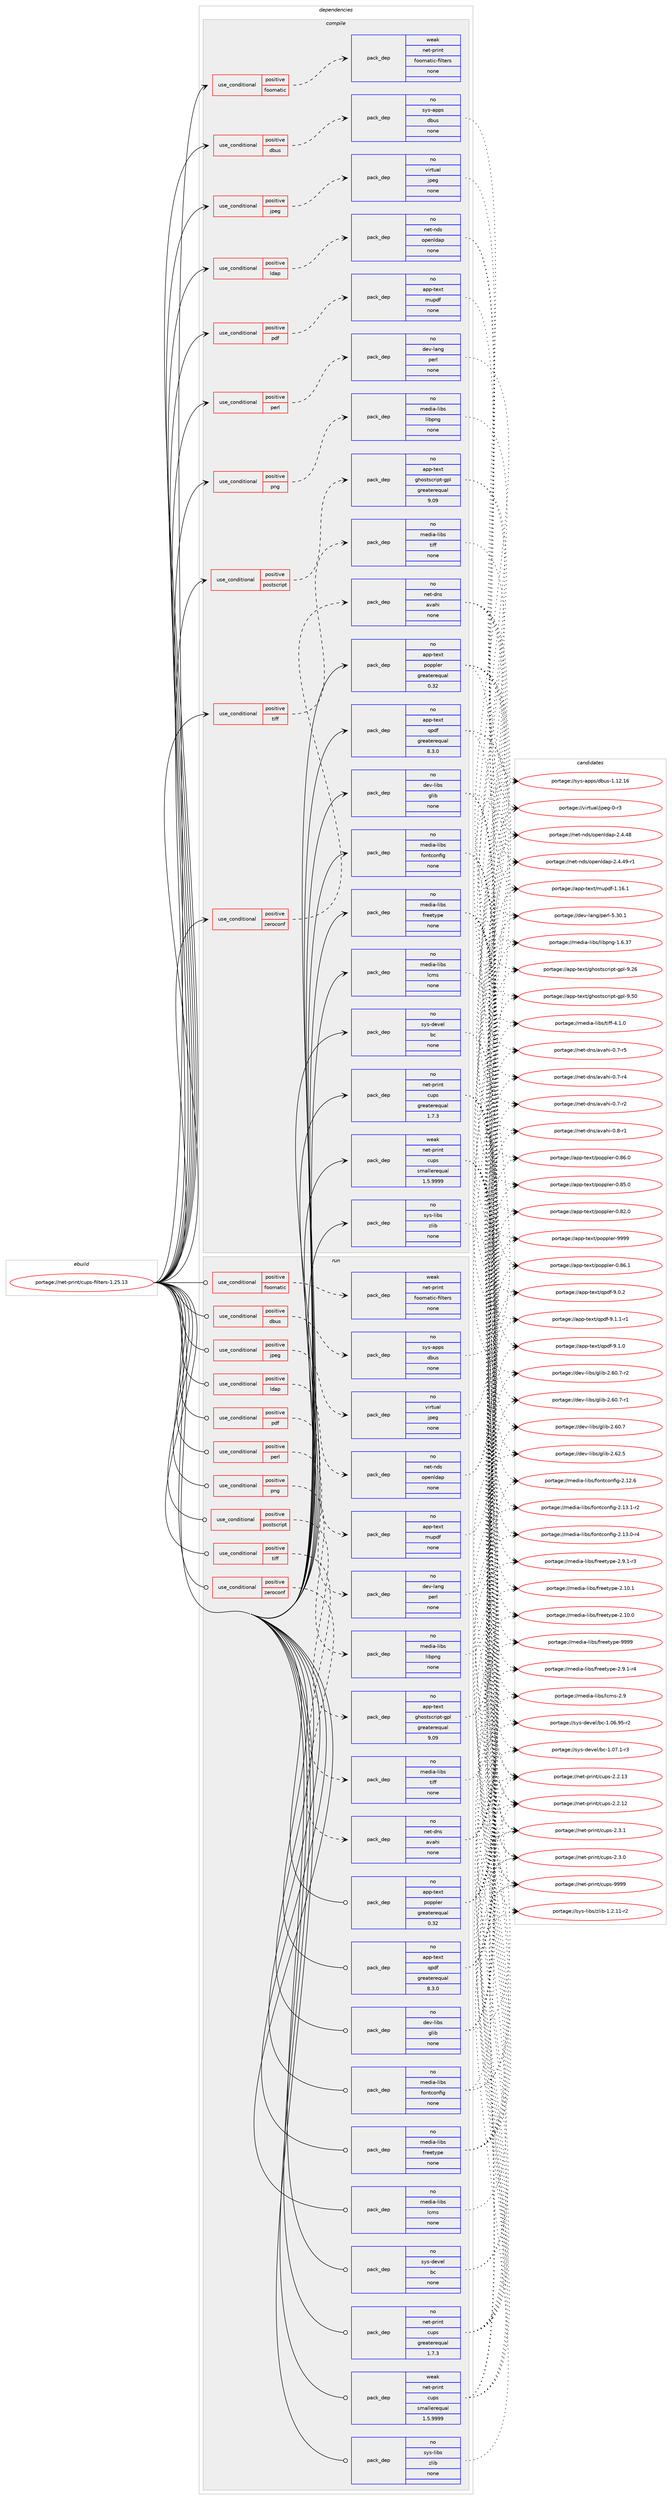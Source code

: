 digraph prolog {

# *************
# Graph options
# *************

newrank=true;
concentrate=true;
compound=true;
graph [rankdir=LR,fontname=Helvetica,fontsize=10,ranksep=1.5];#, ranksep=2.5, nodesep=0.2];
edge  [arrowhead=vee];
node  [fontname=Helvetica,fontsize=10];

# **********
# The ebuild
# **********

subgraph cluster_leftcol {
color=gray;
rank=same;
label=<<i>ebuild</i>>;
id [label="portage://net-print/cups-filters-1.25.13", color=red, width=4, href="../net-print/cups-filters-1.25.13.svg"];
}

# ****************
# The dependencies
# ****************

subgraph cluster_midcol {
color=gray;
label=<<i>dependencies</i>>;
subgraph cluster_compile {
fillcolor="#eeeeee";
style=filled;
label=<<i>compile</i>>;
subgraph cond8384 {
dependency46713 [label=<<TABLE BORDER="0" CELLBORDER="1" CELLSPACING="0" CELLPADDING="4"><TR><TD ROWSPAN="3" CELLPADDING="10">use_conditional</TD></TR><TR><TD>positive</TD></TR><TR><TD>dbus</TD></TR></TABLE>>, shape=none, color=red];
subgraph pack37332 {
dependency46714 [label=<<TABLE BORDER="0" CELLBORDER="1" CELLSPACING="0" CELLPADDING="4" WIDTH="220"><TR><TD ROWSPAN="6" CELLPADDING="30">pack_dep</TD></TR><TR><TD WIDTH="110">no</TD></TR><TR><TD>sys-apps</TD></TR><TR><TD>dbus</TD></TR><TR><TD>none</TD></TR><TR><TD></TD></TR></TABLE>>, shape=none, color=blue];
}
dependency46713:e -> dependency46714:w [weight=20,style="dashed",arrowhead="vee"];
}
id:e -> dependency46713:w [weight=20,style="solid",arrowhead="vee"];
subgraph cond8385 {
dependency46715 [label=<<TABLE BORDER="0" CELLBORDER="1" CELLSPACING="0" CELLPADDING="4"><TR><TD ROWSPAN="3" CELLPADDING="10">use_conditional</TD></TR><TR><TD>positive</TD></TR><TR><TD>foomatic</TD></TR></TABLE>>, shape=none, color=red];
subgraph pack37333 {
dependency46716 [label=<<TABLE BORDER="0" CELLBORDER="1" CELLSPACING="0" CELLPADDING="4" WIDTH="220"><TR><TD ROWSPAN="6" CELLPADDING="30">pack_dep</TD></TR><TR><TD WIDTH="110">weak</TD></TR><TR><TD>net-print</TD></TR><TR><TD>foomatic-filters</TD></TR><TR><TD>none</TD></TR><TR><TD></TD></TR></TABLE>>, shape=none, color=blue];
}
dependency46715:e -> dependency46716:w [weight=20,style="dashed",arrowhead="vee"];
}
id:e -> dependency46715:w [weight=20,style="solid",arrowhead="vee"];
subgraph cond8386 {
dependency46717 [label=<<TABLE BORDER="0" CELLBORDER="1" CELLSPACING="0" CELLPADDING="4"><TR><TD ROWSPAN="3" CELLPADDING="10">use_conditional</TD></TR><TR><TD>positive</TD></TR><TR><TD>jpeg</TD></TR></TABLE>>, shape=none, color=red];
subgraph pack37334 {
dependency46718 [label=<<TABLE BORDER="0" CELLBORDER="1" CELLSPACING="0" CELLPADDING="4" WIDTH="220"><TR><TD ROWSPAN="6" CELLPADDING="30">pack_dep</TD></TR><TR><TD WIDTH="110">no</TD></TR><TR><TD>virtual</TD></TR><TR><TD>jpeg</TD></TR><TR><TD>none</TD></TR><TR><TD></TD></TR></TABLE>>, shape=none, color=blue];
}
dependency46717:e -> dependency46718:w [weight=20,style="dashed",arrowhead="vee"];
}
id:e -> dependency46717:w [weight=20,style="solid",arrowhead="vee"];
subgraph cond8387 {
dependency46719 [label=<<TABLE BORDER="0" CELLBORDER="1" CELLSPACING="0" CELLPADDING="4"><TR><TD ROWSPAN="3" CELLPADDING="10">use_conditional</TD></TR><TR><TD>positive</TD></TR><TR><TD>ldap</TD></TR></TABLE>>, shape=none, color=red];
subgraph pack37335 {
dependency46720 [label=<<TABLE BORDER="0" CELLBORDER="1" CELLSPACING="0" CELLPADDING="4" WIDTH="220"><TR><TD ROWSPAN="6" CELLPADDING="30">pack_dep</TD></TR><TR><TD WIDTH="110">no</TD></TR><TR><TD>net-nds</TD></TR><TR><TD>openldap</TD></TR><TR><TD>none</TD></TR><TR><TD></TD></TR></TABLE>>, shape=none, color=blue];
}
dependency46719:e -> dependency46720:w [weight=20,style="dashed",arrowhead="vee"];
}
id:e -> dependency46719:w [weight=20,style="solid",arrowhead="vee"];
subgraph cond8388 {
dependency46721 [label=<<TABLE BORDER="0" CELLBORDER="1" CELLSPACING="0" CELLPADDING="4"><TR><TD ROWSPAN="3" CELLPADDING="10">use_conditional</TD></TR><TR><TD>positive</TD></TR><TR><TD>pdf</TD></TR></TABLE>>, shape=none, color=red];
subgraph pack37336 {
dependency46722 [label=<<TABLE BORDER="0" CELLBORDER="1" CELLSPACING="0" CELLPADDING="4" WIDTH="220"><TR><TD ROWSPAN="6" CELLPADDING="30">pack_dep</TD></TR><TR><TD WIDTH="110">no</TD></TR><TR><TD>app-text</TD></TR><TR><TD>mupdf</TD></TR><TR><TD>none</TD></TR><TR><TD></TD></TR></TABLE>>, shape=none, color=blue];
}
dependency46721:e -> dependency46722:w [weight=20,style="dashed",arrowhead="vee"];
}
id:e -> dependency46721:w [weight=20,style="solid",arrowhead="vee"];
subgraph cond8389 {
dependency46723 [label=<<TABLE BORDER="0" CELLBORDER="1" CELLSPACING="0" CELLPADDING="4"><TR><TD ROWSPAN="3" CELLPADDING="10">use_conditional</TD></TR><TR><TD>positive</TD></TR><TR><TD>perl</TD></TR></TABLE>>, shape=none, color=red];
subgraph pack37337 {
dependency46724 [label=<<TABLE BORDER="0" CELLBORDER="1" CELLSPACING="0" CELLPADDING="4" WIDTH="220"><TR><TD ROWSPAN="6" CELLPADDING="30">pack_dep</TD></TR><TR><TD WIDTH="110">no</TD></TR><TR><TD>dev-lang</TD></TR><TR><TD>perl</TD></TR><TR><TD>none</TD></TR><TR><TD></TD></TR></TABLE>>, shape=none, color=blue];
}
dependency46723:e -> dependency46724:w [weight=20,style="dashed",arrowhead="vee"];
}
id:e -> dependency46723:w [weight=20,style="solid",arrowhead="vee"];
subgraph cond8390 {
dependency46725 [label=<<TABLE BORDER="0" CELLBORDER="1" CELLSPACING="0" CELLPADDING="4"><TR><TD ROWSPAN="3" CELLPADDING="10">use_conditional</TD></TR><TR><TD>positive</TD></TR><TR><TD>png</TD></TR></TABLE>>, shape=none, color=red];
subgraph pack37338 {
dependency46726 [label=<<TABLE BORDER="0" CELLBORDER="1" CELLSPACING="0" CELLPADDING="4" WIDTH="220"><TR><TD ROWSPAN="6" CELLPADDING="30">pack_dep</TD></TR><TR><TD WIDTH="110">no</TD></TR><TR><TD>media-libs</TD></TR><TR><TD>libpng</TD></TR><TR><TD>none</TD></TR><TR><TD></TD></TR></TABLE>>, shape=none, color=blue];
}
dependency46725:e -> dependency46726:w [weight=20,style="dashed",arrowhead="vee"];
}
id:e -> dependency46725:w [weight=20,style="solid",arrowhead="vee"];
subgraph cond8391 {
dependency46727 [label=<<TABLE BORDER="0" CELLBORDER="1" CELLSPACING="0" CELLPADDING="4"><TR><TD ROWSPAN="3" CELLPADDING="10">use_conditional</TD></TR><TR><TD>positive</TD></TR><TR><TD>postscript</TD></TR></TABLE>>, shape=none, color=red];
subgraph pack37339 {
dependency46728 [label=<<TABLE BORDER="0" CELLBORDER="1" CELLSPACING="0" CELLPADDING="4" WIDTH="220"><TR><TD ROWSPAN="6" CELLPADDING="30">pack_dep</TD></TR><TR><TD WIDTH="110">no</TD></TR><TR><TD>app-text</TD></TR><TR><TD>ghostscript-gpl</TD></TR><TR><TD>greaterequal</TD></TR><TR><TD>9.09</TD></TR></TABLE>>, shape=none, color=blue];
}
dependency46727:e -> dependency46728:w [weight=20,style="dashed",arrowhead="vee"];
}
id:e -> dependency46727:w [weight=20,style="solid",arrowhead="vee"];
subgraph cond8392 {
dependency46729 [label=<<TABLE BORDER="0" CELLBORDER="1" CELLSPACING="0" CELLPADDING="4"><TR><TD ROWSPAN="3" CELLPADDING="10">use_conditional</TD></TR><TR><TD>positive</TD></TR><TR><TD>tiff</TD></TR></TABLE>>, shape=none, color=red];
subgraph pack37340 {
dependency46730 [label=<<TABLE BORDER="0" CELLBORDER="1" CELLSPACING="0" CELLPADDING="4" WIDTH="220"><TR><TD ROWSPAN="6" CELLPADDING="30">pack_dep</TD></TR><TR><TD WIDTH="110">no</TD></TR><TR><TD>media-libs</TD></TR><TR><TD>tiff</TD></TR><TR><TD>none</TD></TR><TR><TD></TD></TR></TABLE>>, shape=none, color=blue];
}
dependency46729:e -> dependency46730:w [weight=20,style="dashed",arrowhead="vee"];
}
id:e -> dependency46729:w [weight=20,style="solid",arrowhead="vee"];
subgraph cond8393 {
dependency46731 [label=<<TABLE BORDER="0" CELLBORDER="1" CELLSPACING="0" CELLPADDING="4"><TR><TD ROWSPAN="3" CELLPADDING="10">use_conditional</TD></TR><TR><TD>positive</TD></TR><TR><TD>zeroconf</TD></TR></TABLE>>, shape=none, color=red];
subgraph pack37341 {
dependency46732 [label=<<TABLE BORDER="0" CELLBORDER="1" CELLSPACING="0" CELLPADDING="4" WIDTH="220"><TR><TD ROWSPAN="6" CELLPADDING="30">pack_dep</TD></TR><TR><TD WIDTH="110">no</TD></TR><TR><TD>net-dns</TD></TR><TR><TD>avahi</TD></TR><TR><TD>none</TD></TR><TR><TD></TD></TR></TABLE>>, shape=none, color=blue];
}
dependency46731:e -> dependency46732:w [weight=20,style="dashed",arrowhead="vee"];
}
id:e -> dependency46731:w [weight=20,style="solid",arrowhead="vee"];
subgraph pack37342 {
dependency46733 [label=<<TABLE BORDER="0" CELLBORDER="1" CELLSPACING="0" CELLPADDING="4" WIDTH="220"><TR><TD ROWSPAN="6" CELLPADDING="30">pack_dep</TD></TR><TR><TD WIDTH="110">no</TD></TR><TR><TD>app-text</TD></TR><TR><TD>poppler</TD></TR><TR><TD>greaterequal</TD></TR><TR><TD>0.32</TD></TR></TABLE>>, shape=none, color=blue];
}
id:e -> dependency46733:w [weight=20,style="solid",arrowhead="vee"];
subgraph pack37343 {
dependency46734 [label=<<TABLE BORDER="0" CELLBORDER="1" CELLSPACING="0" CELLPADDING="4" WIDTH="220"><TR><TD ROWSPAN="6" CELLPADDING="30">pack_dep</TD></TR><TR><TD WIDTH="110">no</TD></TR><TR><TD>app-text</TD></TR><TR><TD>qpdf</TD></TR><TR><TD>greaterequal</TD></TR><TR><TD>8.3.0</TD></TR></TABLE>>, shape=none, color=blue];
}
id:e -> dependency46734:w [weight=20,style="solid",arrowhead="vee"];
subgraph pack37344 {
dependency46735 [label=<<TABLE BORDER="0" CELLBORDER="1" CELLSPACING="0" CELLPADDING="4" WIDTH="220"><TR><TD ROWSPAN="6" CELLPADDING="30">pack_dep</TD></TR><TR><TD WIDTH="110">no</TD></TR><TR><TD>dev-libs</TD></TR><TR><TD>glib</TD></TR><TR><TD>none</TD></TR><TR><TD></TD></TR></TABLE>>, shape=none, color=blue];
}
id:e -> dependency46735:w [weight=20,style="solid",arrowhead="vee"];
subgraph pack37345 {
dependency46736 [label=<<TABLE BORDER="0" CELLBORDER="1" CELLSPACING="0" CELLPADDING="4" WIDTH="220"><TR><TD ROWSPAN="6" CELLPADDING="30">pack_dep</TD></TR><TR><TD WIDTH="110">no</TD></TR><TR><TD>media-libs</TD></TR><TR><TD>fontconfig</TD></TR><TR><TD>none</TD></TR><TR><TD></TD></TR></TABLE>>, shape=none, color=blue];
}
id:e -> dependency46736:w [weight=20,style="solid",arrowhead="vee"];
subgraph pack37346 {
dependency46737 [label=<<TABLE BORDER="0" CELLBORDER="1" CELLSPACING="0" CELLPADDING="4" WIDTH="220"><TR><TD ROWSPAN="6" CELLPADDING="30">pack_dep</TD></TR><TR><TD WIDTH="110">no</TD></TR><TR><TD>media-libs</TD></TR><TR><TD>freetype</TD></TR><TR><TD>none</TD></TR><TR><TD></TD></TR></TABLE>>, shape=none, color=blue];
}
id:e -> dependency46737:w [weight=20,style="solid",arrowhead="vee"];
subgraph pack37347 {
dependency46738 [label=<<TABLE BORDER="0" CELLBORDER="1" CELLSPACING="0" CELLPADDING="4" WIDTH="220"><TR><TD ROWSPAN="6" CELLPADDING="30">pack_dep</TD></TR><TR><TD WIDTH="110">no</TD></TR><TR><TD>media-libs</TD></TR><TR><TD>lcms</TD></TR><TR><TD>none</TD></TR><TR><TD></TD></TR></TABLE>>, shape=none, color=blue];
}
id:e -> dependency46738:w [weight=20,style="solid",arrowhead="vee"];
subgraph pack37348 {
dependency46739 [label=<<TABLE BORDER="0" CELLBORDER="1" CELLSPACING="0" CELLPADDING="4" WIDTH="220"><TR><TD ROWSPAN="6" CELLPADDING="30">pack_dep</TD></TR><TR><TD WIDTH="110">no</TD></TR><TR><TD>net-print</TD></TR><TR><TD>cups</TD></TR><TR><TD>greaterequal</TD></TR><TR><TD>1.7.3</TD></TR></TABLE>>, shape=none, color=blue];
}
id:e -> dependency46739:w [weight=20,style="solid",arrowhead="vee"];
subgraph pack37349 {
dependency46740 [label=<<TABLE BORDER="0" CELLBORDER="1" CELLSPACING="0" CELLPADDING="4" WIDTH="220"><TR><TD ROWSPAN="6" CELLPADDING="30">pack_dep</TD></TR><TR><TD WIDTH="110">no</TD></TR><TR><TD>sys-devel</TD></TR><TR><TD>bc</TD></TR><TR><TD>none</TD></TR><TR><TD></TD></TR></TABLE>>, shape=none, color=blue];
}
id:e -> dependency46740:w [weight=20,style="solid",arrowhead="vee"];
subgraph pack37350 {
dependency46741 [label=<<TABLE BORDER="0" CELLBORDER="1" CELLSPACING="0" CELLPADDING="4" WIDTH="220"><TR><TD ROWSPAN="6" CELLPADDING="30">pack_dep</TD></TR><TR><TD WIDTH="110">no</TD></TR><TR><TD>sys-libs</TD></TR><TR><TD>zlib</TD></TR><TR><TD>none</TD></TR><TR><TD></TD></TR></TABLE>>, shape=none, color=blue];
}
id:e -> dependency46741:w [weight=20,style="solid",arrowhead="vee"];
subgraph pack37351 {
dependency46742 [label=<<TABLE BORDER="0" CELLBORDER="1" CELLSPACING="0" CELLPADDING="4" WIDTH="220"><TR><TD ROWSPAN="6" CELLPADDING="30">pack_dep</TD></TR><TR><TD WIDTH="110">weak</TD></TR><TR><TD>net-print</TD></TR><TR><TD>cups</TD></TR><TR><TD>smallerequal</TD></TR><TR><TD>1.5.9999</TD></TR></TABLE>>, shape=none, color=blue];
}
id:e -> dependency46742:w [weight=20,style="solid",arrowhead="vee"];
}
subgraph cluster_compileandrun {
fillcolor="#eeeeee";
style=filled;
label=<<i>compile and run</i>>;
}
subgraph cluster_run {
fillcolor="#eeeeee";
style=filled;
label=<<i>run</i>>;
subgraph cond8394 {
dependency46743 [label=<<TABLE BORDER="0" CELLBORDER="1" CELLSPACING="0" CELLPADDING="4"><TR><TD ROWSPAN="3" CELLPADDING="10">use_conditional</TD></TR><TR><TD>positive</TD></TR><TR><TD>dbus</TD></TR></TABLE>>, shape=none, color=red];
subgraph pack37352 {
dependency46744 [label=<<TABLE BORDER="0" CELLBORDER="1" CELLSPACING="0" CELLPADDING="4" WIDTH="220"><TR><TD ROWSPAN="6" CELLPADDING="30">pack_dep</TD></TR><TR><TD WIDTH="110">no</TD></TR><TR><TD>sys-apps</TD></TR><TR><TD>dbus</TD></TR><TR><TD>none</TD></TR><TR><TD></TD></TR></TABLE>>, shape=none, color=blue];
}
dependency46743:e -> dependency46744:w [weight=20,style="dashed",arrowhead="vee"];
}
id:e -> dependency46743:w [weight=20,style="solid",arrowhead="odot"];
subgraph cond8395 {
dependency46745 [label=<<TABLE BORDER="0" CELLBORDER="1" CELLSPACING="0" CELLPADDING="4"><TR><TD ROWSPAN="3" CELLPADDING="10">use_conditional</TD></TR><TR><TD>positive</TD></TR><TR><TD>foomatic</TD></TR></TABLE>>, shape=none, color=red];
subgraph pack37353 {
dependency46746 [label=<<TABLE BORDER="0" CELLBORDER="1" CELLSPACING="0" CELLPADDING="4" WIDTH="220"><TR><TD ROWSPAN="6" CELLPADDING="30">pack_dep</TD></TR><TR><TD WIDTH="110">weak</TD></TR><TR><TD>net-print</TD></TR><TR><TD>foomatic-filters</TD></TR><TR><TD>none</TD></TR><TR><TD></TD></TR></TABLE>>, shape=none, color=blue];
}
dependency46745:e -> dependency46746:w [weight=20,style="dashed",arrowhead="vee"];
}
id:e -> dependency46745:w [weight=20,style="solid",arrowhead="odot"];
subgraph cond8396 {
dependency46747 [label=<<TABLE BORDER="0" CELLBORDER="1" CELLSPACING="0" CELLPADDING="4"><TR><TD ROWSPAN="3" CELLPADDING="10">use_conditional</TD></TR><TR><TD>positive</TD></TR><TR><TD>jpeg</TD></TR></TABLE>>, shape=none, color=red];
subgraph pack37354 {
dependency46748 [label=<<TABLE BORDER="0" CELLBORDER="1" CELLSPACING="0" CELLPADDING="4" WIDTH="220"><TR><TD ROWSPAN="6" CELLPADDING="30">pack_dep</TD></TR><TR><TD WIDTH="110">no</TD></TR><TR><TD>virtual</TD></TR><TR><TD>jpeg</TD></TR><TR><TD>none</TD></TR><TR><TD></TD></TR></TABLE>>, shape=none, color=blue];
}
dependency46747:e -> dependency46748:w [weight=20,style="dashed",arrowhead="vee"];
}
id:e -> dependency46747:w [weight=20,style="solid",arrowhead="odot"];
subgraph cond8397 {
dependency46749 [label=<<TABLE BORDER="0" CELLBORDER="1" CELLSPACING="0" CELLPADDING="4"><TR><TD ROWSPAN="3" CELLPADDING="10">use_conditional</TD></TR><TR><TD>positive</TD></TR><TR><TD>ldap</TD></TR></TABLE>>, shape=none, color=red];
subgraph pack37355 {
dependency46750 [label=<<TABLE BORDER="0" CELLBORDER="1" CELLSPACING="0" CELLPADDING="4" WIDTH="220"><TR><TD ROWSPAN="6" CELLPADDING="30">pack_dep</TD></TR><TR><TD WIDTH="110">no</TD></TR><TR><TD>net-nds</TD></TR><TR><TD>openldap</TD></TR><TR><TD>none</TD></TR><TR><TD></TD></TR></TABLE>>, shape=none, color=blue];
}
dependency46749:e -> dependency46750:w [weight=20,style="dashed",arrowhead="vee"];
}
id:e -> dependency46749:w [weight=20,style="solid",arrowhead="odot"];
subgraph cond8398 {
dependency46751 [label=<<TABLE BORDER="0" CELLBORDER="1" CELLSPACING="0" CELLPADDING="4"><TR><TD ROWSPAN="3" CELLPADDING="10">use_conditional</TD></TR><TR><TD>positive</TD></TR><TR><TD>pdf</TD></TR></TABLE>>, shape=none, color=red];
subgraph pack37356 {
dependency46752 [label=<<TABLE BORDER="0" CELLBORDER="1" CELLSPACING="0" CELLPADDING="4" WIDTH="220"><TR><TD ROWSPAN="6" CELLPADDING="30">pack_dep</TD></TR><TR><TD WIDTH="110">no</TD></TR><TR><TD>app-text</TD></TR><TR><TD>mupdf</TD></TR><TR><TD>none</TD></TR><TR><TD></TD></TR></TABLE>>, shape=none, color=blue];
}
dependency46751:e -> dependency46752:w [weight=20,style="dashed",arrowhead="vee"];
}
id:e -> dependency46751:w [weight=20,style="solid",arrowhead="odot"];
subgraph cond8399 {
dependency46753 [label=<<TABLE BORDER="0" CELLBORDER="1" CELLSPACING="0" CELLPADDING="4"><TR><TD ROWSPAN="3" CELLPADDING="10">use_conditional</TD></TR><TR><TD>positive</TD></TR><TR><TD>perl</TD></TR></TABLE>>, shape=none, color=red];
subgraph pack37357 {
dependency46754 [label=<<TABLE BORDER="0" CELLBORDER="1" CELLSPACING="0" CELLPADDING="4" WIDTH="220"><TR><TD ROWSPAN="6" CELLPADDING="30">pack_dep</TD></TR><TR><TD WIDTH="110">no</TD></TR><TR><TD>dev-lang</TD></TR><TR><TD>perl</TD></TR><TR><TD>none</TD></TR><TR><TD></TD></TR></TABLE>>, shape=none, color=blue];
}
dependency46753:e -> dependency46754:w [weight=20,style="dashed",arrowhead="vee"];
}
id:e -> dependency46753:w [weight=20,style="solid",arrowhead="odot"];
subgraph cond8400 {
dependency46755 [label=<<TABLE BORDER="0" CELLBORDER="1" CELLSPACING="0" CELLPADDING="4"><TR><TD ROWSPAN="3" CELLPADDING="10">use_conditional</TD></TR><TR><TD>positive</TD></TR><TR><TD>png</TD></TR></TABLE>>, shape=none, color=red];
subgraph pack37358 {
dependency46756 [label=<<TABLE BORDER="0" CELLBORDER="1" CELLSPACING="0" CELLPADDING="4" WIDTH="220"><TR><TD ROWSPAN="6" CELLPADDING="30">pack_dep</TD></TR><TR><TD WIDTH="110">no</TD></TR><TR><TD>media-libs</TD></TR><TR><TD>libpng</TD></TR><TR><TD>none</TD></TR><TR><TD></TD></TR></TABLE>>, shape=none, color=blue];
}
dependency46755:e -> dependency46756:w [weight=20,style="dashed",arrowhead="vee"];
}
id:e -> dependency46755:w [weight=20,style="solid",arrowhead="odot"];
subgraph cond8401 {
dependency46757 [label=<<TABLE BORDER="0" CELLBORDER="1" CELLSPACING="0" CELLPADDING="4"><TR><TD ROWSPAN="3" CELLPADDING="10">use_conditional</TD></TR><TR><TD>positive</TD></TR><TR><TD>postscript</TD></TR></TABLE>>, shape=none, color=red];
subgraph pack37359 {
dependency46758 [label=<<TABLE BORDER="0" CELLBORDER="1" CELLSPACING="0" CELLPADDING="4" WIDTH="220"><TR><TD ROWSPAN="6" CELLPADDING="30">pack_dep</TD></TR><TR><TD WIDTH="110">no</TD></TR><TR><TD>app-text</TD></TR><TR><TD>ghostscript-gpl</TD></TR><TR><TD>greaterequal</TD></TR><TR><TD>9.09</TD></TR></TABLE>>, shape=none, color=blue];
}
dependency46757:e -> dependency46758:w [weight=20,style="dashed",arrowhead="vee"];
}
id:e -> dependency46757:w [weight=20,style="solid",arrowhead="odot"];
subgraph cond8402 {
dependency46759 [label=<<TABLE BORDER="0" CELLBORDER="1" CELLSPACING="0" CELLPADDING="4"><TR><TD ROWSPAN="3" CELLPADDING="10">use_conditional</TD></TR><TR><TD>positive</TD></TR><TR><TD>tiff</TD></TR></TABLE>>, shape=none, color=red];
subgraph pack37360 {
dependency46760 [label=<<TABLE BORDER="0" CELLBORDER="1" CELLSPACING="0" CELLPADDING="4" WIDTH="220"><TR><TD ROWSPAN="6" CELLPADDING="30">pack_dep</TD></TR><TR><TD WIDTH="110">no</TD></TR><TR><TD>media-libs</TD></TR><TR><TD>tiff</TD></TR><TR><TD>none</TD></TR><TR><TD></TD></TR></TABLE>>, shape=none, color=blue];
}
dependency46759:e -> dependency46760:w [weight=20,style="dashed",arrowhead="vee"];
}
id:e -> dependency46759:w [weight=20,style="solid",arrowhead="odot"];
subgraph cond8403 {
dependency46761 [label=<<TABLE BORDER="0" CELLBORDER="1" CELLSPACING="0" CELLPADDING="4"><TR><TD ROWSPAN="3" CELLPADDING="10">use_conditional</TD></TR><TR><TD>positive</TD></TR><TR><TD>zeroconf</TD></TR></TABLE>>, shape=none, color=red];
subgraph pack37361 {
dependency46762 [label=<<TABLE BORDER="0" CELLBORDER="1" CELLSPACING="0" CELLPADDING="4" WIDTH="220"><TR><TD ROWSPAN="6" CELLPADDING="30">pack_dep</TD></TR><TR><TD WIDTH="110">no</TD></TR><TR><TD>net-dns</TD></TR><TR><TD>avahi</TD></TR><TR><TD>none</TD></TR><TR><TD></TD></TR></TABLE>>, shape=none, color=blue];
}
dependency46761:e -> dependency46762:w [weight=20,style="dashed",arrowhead="vee"];
}
id:e -> dependency46761:w [weight=20,style="solid",arrowhead="odot"];
subgraph pack37362 {
dependency46763 [label=<<TABLE BORDER="0" CELLBORDER="1" CELLSPACING="0" CELLPADDING="4" WIDTH="220"><TR><TD ROWSPAN="6" CELLPADDING="30">pack_dep</TD></TR><TR><TD WIDTH="110">no</TD></TR><TR><TD>app-text</TD></TR><TR><TD>poppler</TD></TR><TR><TD>greaterequal</TD></TR><TR><TD>0.32</TD></TR></TABLE>>, shape=none, color=blue];
}
id:e -> dependency46763:w [weight=20,style="solid",arrowhead="odot"];
subgraph pack37363 {
dependency46764 [label=<<TABLE BORDER="0" CELLBORDER="1" CELLSPACING="0" CELLPADDING="4" WIDTH="220"><TR><TD ROWSPAN="6" CELLPADDING="30">pack_dep</TD></TR><TR><TD WIDTH="110">no</TD></TR><TR><TD>app-text</TD></TR><TR><TD>qpdf</TD></TR><TR><TD>greaterequal</TD></TR><TR><TD>8.3.0</TD></TR></TABLE>>, shape=none, color=blue];
}
id:e -> dependency46764:w [weight=20,style="solid",arrowhead="odot"];
subgraph pack37364 {
dependency46765 [label=<<TABLE BORDER="0" CELLBORDER="1" CELLSPACING="0" CELLPADDING="4" WIDTH="220"><TR><TD ROWSPAN="6" CELLPADDING="30">pack_dep</TD></TR><TR><TD WIDTH="110">no</TD></TR><TR><TD>dev-libs</TD></TR><TR><TD>glib</TD></TR><TR><TD>none</TD></TR><TR><TD></TD></TR></TABLE>>, shape=none, color=blue];
}
id:e -> dependency46765:w [weight=20,style="solid",arrowhead="odot"];
subgraph pack37365 {
dependency46766 [label=<<TABLE BORDER="0" CELLBORDER="1" CELLSPACING="0" CELLPADDING="4" WIDTH="220"><TR><TD ROWSPAN="6" CELLPADDING="30">pack_dep</TD></TR><TR><TD WIDTH="110">no</TD></TR><TR><TD>media-libs</TD></TR><TR><TD>fontconfig</TD></TR><TR><TD>none</TD></TR><TR><TD></TD></TR></TABLE>>, shape=none, color=blue];
}
id:e -> dependency46766:w [weight=20,style="solid",arrowhead="odot"];
subgraph pack37366 {
dependency46767 [label=<<TABLE BORDER="0" CELLBORDER="1" CELLSPACING="0" CELLPADDING="4" WIDTH="220"><TR><TD ROWSPAN="6" CELLPADDING="30">pack_dep</TD></TR><TR><TD WIDTH="110">no</TD></TR><TR><TD>media-libs</TD></TR><TR><TD>freetype</TD></TR><TR><TD>none</TD></TR><TR><TD></TD></TR></TABLE>>, shape=none, color=blue];
}
id:e -> dependency46767:w [weight=20,style="solid",arrowhead="odot"];
subgraph pack37367 {
dependency46768 [label=<<TABLE BORDER="0" CELLBORDER="1" CELLSPACING="0" CELLPADDING="4" WIDTH="220"><TR><TD ROWSPAN="6" CELLPADDING="30">pack_dep</TD></TR><TR><TD WIDTH="110">no</TD></TR><TR><TD>media-libs</TD></TR><TR><TD>lcms</TD></TR><TR><TD>none</TD></TR><TR><TD></TD></TR></TABLE>>, shape=none, color=blue];
}
id:e -> dependency46768:w [weight=20,style="solid",arrowhead="odot"];
subgraph pack37368 {
dependency46769 [label=<<TABLE BORDER="0" CELLBORDER="1" CELLSPACING="0" CELLPADDING="4" WIDTH="220"><TR><TD ROWSPAN="6" CELLPADDING="30">pack_dep</TD></TR><TR><TD WIDTH="110">no</TD></TR><TR><TD>net-print</TD></TR><TR><TD>cups</TD></TR><TR><TD>greaterequal</TD></TR><TR><TD>1.7.3</TD></TR></TABLE>>, shape=none, color=blue];
}
id:e -> dependency46769:w [weight=20,style="solid",arrowhead="odot"];
subgraph pack37369 {
dependency46770 [label=<<TABLE BORDER="0" CELLBORDER="1" CELLSPACING="0" CELLPADDING="4" WIDTH="220"><TR><TD ROWSPAN="6" CELLPADDING="30">pack_dep</TD></TR><TR><TD WIDTH="110">no</TD></TR><TR><TD>sys-devel</TD></TR><TR><TD>bc</TD></TR><TR><TD>none</TD></TR><TR><TD></TD></TR></TABLE>>, shape=none, color=blue];
}
id:e -> dependency46770:w [weight=20,style="solid",arrowhead="odot"];
subgraph pack37370 {
dependency46771 [label=<<TABLE BORDER="0" CELLBORDER="1" CELLSPACING="0" CELLPADDING="4" WIDTH="220"><TR><TD ROWSPAN="6" CELLPADDING="30">pack_dep</TD></TR><TR><TD WIDTH="110">no</TD></TR><TR><TD>sys-libs</TD></TR><TR><TD>zlib</TD></TR><TR><TD>none</TD></TR><TR><TD></TD></TR></TABLE>>, shape=none, color=blue];
}
id:e -> dependency46771:w [weight=20,style="solid",arrowhead="odot"];
subgraph pack37371 {
dependency46772 [label=<<TABLE BORDER="0" CELLBORDER="1" CELLSPACING="0" CELLPADDING="4" WIDTH="220"><TR><TD ROWSPAN="6" CELLPADDING="30">pack_dep</TD></TR><TR><TD WIDTH="110">weak</TD></TR><TR><TD>net-print</TD></TR><TR><TD>cups</TD></TR><TR><TD>smallerequal</TD></TR><TR><TD>1.5.9999</TD></TR></TABLE>>, shape=none, color=blue];
}
id:e -> dependency46772:w [weight=20,style="solid",arrowhead="odot"];
}
}

# **************
# The candidates
# **************

subgraph cluster_choices {
rank=same;
color=gray;
label=<<i>candidates</i>>;

subgraph choice37332 {
color=black;
nodesep=1;
choice115121115459711211211547100981171154549464950464954 [label="portage://sys-apps/dbus-1.12.16", color=red, width=4,href="../sys-apps/dbus-1.12.16.svg"];
dependency46714:e -> choice115121115459711211211547100981171154549464950464954:w [style=dotted,weight="100"];
}
subgraph choice37333 {
color=black;
nodesep=1;
}
subgraph choice37334 {
color=black;
nodesep=1;
choice118105114116117971084710611210110345484511451 [label="portage://virtual/jpeg-0-r3", color=red, width=4,href="../virtual/jpeg-0-r3.svg"];
dependency46718:e -> choice118105114116117971084710611210110345484511451:w [style=dotted,weight="100"];
}
subgraph choice37335 {
color=black;
nodesep=1;
choice110101116451101001154711111210111010810097112455046524652574511449 [label="portage://net-nds/openldap-2.4.49-r1", color=red, width=4,href="../net-nds/openldap-2.4.49-r1.svg"];
choice11010111645110100115471111121011101081009711245504652465256 [label="portage://net-nds/openldap-2.4.48", color=red, width=4,href="../net-nds/openldap-2.4.48.svg"];
dependency46720:e -> choice110101116451101001154711111210111010810097112455046524652574511449:w [style=dotted,weight="100"];
dependency46720:e -> choice11010111645110100115471111121011101081009711245504652465256:w [style=dotted,weight="100"];
}
subgraph choice37336 {
color=black;
nodesep=1;
choice97112112451161011201164710911711210010245494649544649 [label="portage://app-text/mupdf-1.16.1", color=red, width=4,href="../app-text/mupdf-1.16.1.svg"];
dependency46722:e -> choice97112112451161011201164710911711210010245494649544649:w [style=dotted,weight="100"];
}
subgraph choice37337 {
color=black;
nodesep=1;
choice10010111845108971101034711210111410845534651484649 [label="portage://dev-lang/perl-5.30.1", color=red, width=4,href="../dev-lang/perl-5.30.1.svg"];
dependency46724:e -> choice10010111845108971101034711210111410845534651484649:w [style=dotted,weight="100"];
}
subgraph choice37338 {
color=black;
nodesep=1;
choice109101100105974510810598115471081059811211010345494654465155 [label="portage://media-libs/libpng-1.6.37", color=red, width=4,href="../media-libs/libpng-1.6.37.svg"];
dependency46726:e -> choice109101100105974510810598115471081059811211010345494654465155:w [style=dotted,weight="100"];
}
subgraph choice37339 {
color=black;
nodesep=1;
choice97112112451161011201164710310411111511611599114105112116451031121084557465348 [label="portage://app-text/ghostscript-gpl-9.50", color=red, width=4,href="../app-text/ghostscript-gpl-9.50.svg"];
choice97112112451161011201164710310411111511611599114105112116451031121084557465054 [label="portage://app-text/ghostscript-gpl-9.26", color=red, width=4,href="../app-text/ghostscript-gpl-9.26.svg"];
dependency46728:e -> choice97112112451161011201164710310411111511611599114105112116451031121084557465348:w [style=dotted,weight="100"];
dependency46728:e -> choice97112112451161011201164710310411111511611599114105112116451031121084557465054:w [style=dotted,weight="100"];
}
subgraph choice37340 {
color=black;
nodesep=1;
choice10910110010597451081059811547116105102102455246494648 [label="portage://media-libs/tiff-4.1.0", color=red, width=4,href="../media-libs/tiff-4.1.0.svg"];
dependency46730:e -> choice10910110010597451081059811547116105102102455246494648:w [style=dotted,weight="100"];
}
subgraph choice37341 {
color=black;
nodesep=1;
choice11010111645100110115479711897104105454846564511449 [label="portage://net-dns/avahi-0.8-r1", color=red, width=4,href="../net-dns/avahi-0.8-r1.svg"];
choice11010111645100110115479711897104105454846554511453 [label="portage://net-dns/avahi-0.7-r5", color=red, width=4,href="../net-dns/avahi-0.7-r5.svg"];
choice11010111645100110115479711897104105454846554511452 [label="portage://net-dns/avahi-0.7-r4", color=red, width=4,href="../net-dns/avahi-0.7-r4.svg"];
choice11010111645100110115479711897104105454846554511450 [label="portage://net-dns/avahi-0.7-r2", color=red, width=4,href="../net-dns/avahi-0.7-r2.svg"];
dependency46732:e -> choice11010111645100110115479711897104105454846564511449:w [style=dotted,weight="100"];
dependency46732:e -> choice11010111645100110115479711897104105454846554511453:w [style=dotted,weight="100"];
dependency46732:e -> choice11010111645100110115479711897104105454846554511452:w [style=dotted,weight="100"];
dependency46732:e -> choice11010111645100110115479711897104105454846554511450:w [style=dotted,weight="100"];
}
subgraph choice37342 {
color=black;
nodesep=1;
choice9711211245116101120116471121111121121081011144557575757 [label="portage://app-text/poppler-9999", color=red, width=4,href="../app-text/poppler-9999.svg"];
choice97112112451161011201164711211111211210810111445484656544649 [label="portage://app-text/poppler-0.86.1", color=red, width=4,href="../app-text/poppler-0.86.1.svg"];
choice97112112451161011201164711211111211210810111445484656544648 [label="portage://app-text/poppler-0.86.0", color=red, width=4,href="../app-text/poppler-0.86.0.svg"];
choice97112112451161011201164711211111211210810111445484656534648 [label="portage://app-text/poppler-0.85.0", color=red, width=4,href="../app-text/poppler-0.85.0.svg"];
choice97112112451161011201164711211111211210810111445484656504648 [label="portage://app-text/poppler-0.82.0", color=red, width=4,href="../app-text/poppler-0.82.0.svg"];
dependency46733:e -> choice9711211245116101120116471121111121121081011144557575757:w [style=dotted,weight="100"];
dependency46733:e -> choice97112112451161011201164711211111211210810111445484656544649:w [style=dotted,weight="100"];
dependency46733:e -> choice97112112451161011201164711211111211210810111445484656544648:w [style=dotted,weight="100"];
dependency46733:e -> choice97112112451161011201164711211111211210810111445484656534648:w [style=dotted,weight="100"];
dependency46733:e -> choice97112112451161011201164711211111211210810111445484656504648:w [style=dotted,weight="100"];
}
subgraph choice37343 {
color=black;
nodesep=1;
choice9711211245116101120116471131121001024557464946494511449 [label="portage://app-text/qpdf-9.1.1-r1", color=red, width=4,href="../app-text/qpdf-9.1.1-r1.svg"];
choice971121124511610112011647113112100102455746494648 [label="portage://app-text/qpdf-9.1.0", color=red, width=4,href="../app-text/qpdf-9.1.0.svg"];
choice971121124511610112011647113112100102455746484650 [label="portage://app-text/qpdf-9.0.2", color=red, width=4,href="../app-text/qpdf-9.0.2.svg"];
dependency46734:e -> choice9711211245116101120116471131121001024557464946494511449:w [style=dotted,weight="100"];
dependency46734:e -> choice971121124511610112011647113112100102455746494648:w [style=dotted,weight="100"];
dependency46734:e -> choice971121124511610112011647113112100102455746484650:w [style=dotted,weight="100"];
}
subgraph choice37344 {
color=black;
nodesep=1;
choice1001011184510810598115471031081059845504654504653 [label="portage://dev-libs/glib-2.62.5", color=red, width=4,href="../dev-libs/glib-2.62.5.svg"];
choice10010111845108105981154710310810598455046544846554511450 [label="portage://dev-libs/glib-2.60.7-r2", color=red, width=4,href="../dev-libs/glib-2.60.7-r2.svg"];
choice10010111845108105981154710310810598455046544846554511449 [label="portage://dev-libs/glib-2.60.7-r1", color=red, width=4,href="../dev-libs/glib-2.60.7-r1.svg"];
choice1001011184510810598115471031081059845504654484655 [label="portage://dev-libs/glib-2.60.7", color=red, width=4,href="../dev-libs/glib-2.60.7.svg"];
dependency46735:e -> choice1001011184510810598115471031081059845504654504653:w [style=dotted,weight="100"];
dependency46735:e -> choice10010111845108105981154710310810598455046544846554511450:w [style=dotted,weight="100"];
dependency46735:e -> choice10010111845108105981154710310810598455046544846554511449:w [style=dotted,weight="100"];
dependency46735:e -> choice1001011184510810598115471031081059845504654484655:w [style=dotted,weight="100"];
}
subgraph choice37345 {
color=black;
nodesep=1;
choice1091011001059745108105981154710211111011699111110102105103455046495146494511450 [label="portage://media-libs/fontconfig-2.13.1-r2", color=red, width=4,href="../media-libs/fontconfig-2.13.1-r2.svg"];
choice1091011001059745108105981154710211111011699111110102105103455046495146484511452 [label="portage://media-libs/fontconfig-2.13.0-r4", color=red, width=4,href="../media-libs/fontconfig-2.13.0-r4.svg"];
choice109101100105974510810598115471021111101169911111010210510345504649504654 [label="portage://media-libs/fontconfig-2.12.6", color=red, width=4,href="../media-libs/fontconfig-2.12.6.svg"];
dependency46736:e -> choice1091011001059745108105981154710211111011699111110102105103455046495146494511450:w [style=dotted,weight="100"];
dependency46736:e -> choice1091011001059745108105981154710211111011699111110102105103455046495146484511452:w [style=dotted,weight="100"];
dependency46736:e -> choice109101100105974510810598115471021111101169911111010210510345504649504654:w [style=dotted,weight="100"];
}
subgraph choice37346 {
color=black;
nodesep=1;
choice109101100105974510810598115471021141011011161211121014557575757 [label="portage://media-libs/freetype-9999", color=red, width=4,href="../media-libs/freetype-9999.svg"];
choice109101100105974510810598115471021141011011161211121014550465746494511452 [label="portage://media-libs/freetype-2.9.1-r4", color=red, width=4,href="../media-libs/freetype-2.9.1-r4.svg"];
choice109101100105974510810598115471021141011011161211121014550465746494511451 [label="portage://media-libs/freetype-2.9.1-r3", color=red, width=4,href="../media-libs/freetype-2.9.1-r3.svg"];
choice1091011001059745108105981154710211410110111612111210145504649484649 [label="portage://media-libs/freetype-2.10.1", color=red, width=4,href="../media-libs/freetype-2.10.1.svg"];
choice1091011001059745108105981154710211410110111612111210145504649484648 [label="portage://media-libs/freetype-2.10.0", color=red, width=4,href="../media-libs/freetype-2.10.0.svg"];
dependency46737:e -> choice109101100105974510810598115471021141011011161211121014557575757:w [style=dotted,weight="100"];
dependency46737:e -> choice109101100105974510810598115471021141011011161211121014550465746494511452:w [style=dotted,weight="100"];
dependency46737:e -> choice109101100105974510810598115471021141011011161211121014550465746494511451:w [style=dotted,weight="100"];
dependency46737:e -> choice1091011001059745108105981154710211410110111612111210145504649484649:w [style=dotted,weight="100"];
dependency46737:e -> choice1091011001059745108105981154710211410110111612111210145504649484648:w [style=dotted,weight="100"];
}
subgraph choice37347 {
color=black;
nodesep=1;
choice109101100105974510810598115471089910911545504657 [label="portage://media-libs/lcms-2.9", color=red, width=4,href="../media-libs/lcms-2.9.svg"];
dependency46738:e -> choice109101100105974510810598115471089910911545504657:w [style=dotted,weight="100"];
}
subgraph choice37348 {
color=black;
nodesep=1;
choice1101011164511211410511011647991171121154557575757 [label="portage://net-print/cups-9999", color=red, width=4,href="../net-print/cups-9999.svg"];
choice110101116451121141051101164799117112115455046514649 [label="portage://net-print/cups-2.3.1", color=red, width=4,href="../net-print/cups-2.3.1.svg"];
choice110101116451121141051101164799117112115455046514648 [label="portage://net-print/cups-2.3.0", color=red, width=4,href="../net-print/cups-2.3.0.svg"];
choice11010111645112114105110116479911711211545504650464951 [label="portage://net-print/cups-2.2.13", color=red, width=4,href="../net-print/cups-2.2.13.svg"];
choice11010111645112114105110116479911711211545504650464950 [label="portage://net-print/cups-2.2.12", color=red, width=4,href="../net-print/cups-2.2.12.svg"];
dependency46739:e -> choice1101011164511211410511011647991171121154557575757:w [style=dotted,weight="100"];
dependency46739:e -> choice110101116451121141051101164799117112115455046514649:w [style=dotted,weight="100"];
dependency46739:e -> choice110101116451121141051101164799117112115455046514648:w [style=dotted,weight="100"];
dependency46739:e -> choice11010111645112114105110116479911711211545504650464951:w [style=dotted,weight="100"];
dependency46739:e -> choice11010111645112114105110116479911711211545504650464950:w [style=dotted,weight="100"];
}
subgraph choice37349 {
color=black;
nodesep=1;
choice11512111545100101118101108479899454946485546494511451 [label="portage://sys-devel/bc-1.07.1-r3", color=red, width=4,href="../sys-devel/bc-1.07.1-r3.svg"];
choice1151211154510010111810110847989945494648544657534511450 [label="portage://sys-devel/bc-1.06.95-r2", color=red, width=4,href="../sys-devel/bc-1.06.95-r2.svg"];
dependency46740:e -> choice11512111545100101118101108479899454946485546494511451:w [style=dotted,weight="100"];
dependency46740:e -> choice1151211154510010111810110847989945494648544657534511450:w [style=dotted,weight="100"];
}
subgraph choice37350 {
color=black;
nodesep=1;
choice11512111545108105981154712210810598454946504649494511450 [label="portage://sys-libs/zlib-1.2.11-r2", color=red, width=4,href="../sys-libs/zlib-1.2.11-r2.svg"];
dependency46741:e -> choice11512111545108105981154712210810598454946504649494511450:w [style=dotted,weight="100"];
}
subgraph choice37351 {
color=black;
nodesep=1;
choice1101011164511211410511011647991171121154557575757 [label="portage://net-print/cups-9999", color=red, width=4,href="../net-print/cups-9999.svg"];
choice110101116451121141051101164799117112115455046514649 [label="portage://net-print/cups-2.3.1", color=red, width=4,href="../net-print/cups-2.3.1.svg"];
choice110101116451121141051101164799117112115455046514648 [label="portage://net-print/cups-2.3.0", color=red, width=4,href="../net-print/cups-2.3.0.svg"];
choice11010111645112114105110116479911711211545504650464951 [label="portage://net-print/cups-2.2.13", color=red, width=4,href="../net-print/cups-2.2.13.svg"];
choice11010111645112114105110116479911711211545504650464950 [label="portage://net-print/cups-2.2.12", color=red, width=4,href="../net-print/cups-2.2.12.svg"];
dependency46742:e -> choice1101011164511211410511011647991171121154557575757:w [style=dotted,weight="100"];
dependency46742:e -> choice110101116451121141051101164799117112115455046514649:w [style=dotted,weight="100"];
dependency46742:e -> choice110101116451121141051101164799117112115455046514648:w [style=dotted,weight="100"];
dependency46742:e -> choice11010111645112114105110116479911711211545504650464951:w [style=dotted,weight="100"];
dependency46742:e -> choice11010111645112114105110116479911711211545504650464950:w [style=dotted,weight="100"];
}
subgraph choice37352 {
color=black;
nodesep=1;
choice115121115459711211211547100981171154549464950464954 [label="portage://sys-apps/dbus-1.12.16", color=red, width=4,href="../sys-apps/dbus-1.12.16.svg"];
dependency46744:e -> choice115121115459711211211547100981171154549464950464954:w [style=dotted,weight="100"];
}
subgraph choice37353 {
color=black;
nodesep=1;
}
subgraph choice37354 {
color=black;
nodesep=1;
choice118105114116117971084710611210110345484511451 [label="portage://virtual/jpeg-0-r3", color=red, width=4,href="../virtual/jpeg-0-r3.svg"];
dependency46748:e -> choice118105114116117971084710611210110345484511451:w [style=dotted,weight="100"];
}
subgraph choice37355 {
color=black;
nodesep=1;
choice110101116451101001154711111210111010810097112455046524652574511449 [label="portage://net-nds/openldap-2.4.49-r1", color=red, width=4,href="../net-nds/openldap-2.4.49-r1.svg"];
choice11010111645110100115471111121011101081009711245504652465256 [label="portage://net-nds/openldap-2.4.48", color=red, width=4,href="../net-nds/openldap-2.4.48.svg"];
dependency46750:e -> choice110101116451101001154711111210111010810097112455046524652574511449:w [style=dotted,weight="100"];
dependency46750:e -> choice11010111645110100115471111121011101081009711245504652465256:w [style=dotted,weight="100"];
}
subgraph choice37356 {
color=black;
nodesep=1;
choice97112112451161011201164710911711210010245494649544649 [label="portage://app-text/mupdf-1.16.1", color=red, width=4,href="../app-text/mupdf-1.16.1.svg"];
dependency46752:e -> choice97112112451161011201164710911711210010245494649544649:w [style=dotted,weight="100"];
}
subgraph choice37357 {
color=black;
nodesep=1;
choice10010111845108971101034711210111410845534651484649 [label="portage://dev-lang/perl-5.30.1", color=red, width=4,href="../dev-lang/perl-5.30.1.svg"];
dependency46754:e -> choice10010111845108971101034711210111410845534651484649:w [style=dotted,weight="100"];
}
subgraph choice37358 {
color=black;
nodesep=1;
choice109101100105974510810598115471081059811211010345494654465155 [label="portage://media-libs/libpng-1.6.37", color=red, width=4,href="../media-libs/libpng-1.6.37.svg"];
dependency46756:e -> choice109101100105974510810598115471081059811211010345494654465155:w [style=dotted,weight="100"];
}
subgraph choice37359 {
color=black;
nodesep=1;
choice97112112451161011201164710310411111511611599114105112116451031121084557465348 [label="portage://app-text/ghostscript-gpl-9.50", color=red, width=4,href="../app-text/ghostscript-gpl-9.50.svg"];
choice97112112451161011201164710310411111511611599114105112116451031121084557465054 [label="portage://app-text/ghostscript-gpl-9.26", color=red, width=4,href="../app-text/ghostscript-gpl-9.26.svg"];
dependency46758:e -> choice97112112451161011201164710310411111511611599114105112116451031121084557465348:w [style=dotted,weight="100"];
dependency46758:e -> choice97112112451161011201164710310411111511611599114105112116451031121084557465054:w [style=dotted,weight="100"];
}
subgraph choice37360 {
color=black;
nodesep=1;
choice10910110010597451081059811547116105102102455246494648 [label="portage://media-libs/tiff-4.1.0", color=red, width=4,href="../media-libs/tiff-4.1.0.svg"];
dependency46760:e -> choice10910110010597451081059811547116105102102455246494648:w [style=dotted,weight="100"];
}
subgraph choice37361 {
color=black;
nodesep=1;
choice11010111645100110115479711897104105454846564511449 [label="portage://net-dns/avahi-0.8-r1", color=red, width=4,href="../net-dns/avahi-0.8-r1.svg"];
choice11010111645100110115479711897104105454846554511453 [label="portage://net-dns/avahi-0.7-r5", color=red, width=4,href="../net-dns/avahi-0.7-r5.svg"];
choice11010111645100110115479711897104105454846554511452 [label="portage://net-dns/avahi-0.7-r4", color=red, width=4,href="../net-dns/avahi-0.7-r4.svg"];
choice11010111645100110115479711897104105454846554511450 [label="portage://net-dns/avahi-0.7-r2", color=red, width=4,href="../net-dns/avahi-0.7-r2.svg"];
dependency46762:e -> choice11010111645100110115479711897104105454846564511449:w [style=dotted,weight="100"];
dependency46762:e -> choice11010111645100110115479711897104105454846554511453:w [style=dotted,weight="100"];
dependency46762:e -> choice11010111645100110115479711897104105454846554511452:w [style=dotted,weight="100"];
dependency46762:e -> choice11010111645100110115479711897104105454846554511450:w [style=dotted,weight="100"];
}
subgraph choice37362 {
color=black;
nodesep=1;
choice9711211245116101120116471121111121121081011144557575757 [label="portage://app-text/poppler-9999", color=red, width=4,href="../app-text/poppler-9999.svg"];
choice97112112451161011201164711211111211210810111445484656544649 [label="portage://app-text/poppler-0.86.1", color=red, width=4,href="../app-text/poppler-0.86.1.svg"];
choice97112112451161011201164711211111211210810111445484656544648 [label="portage://app-text/poppler-0.86.0", color=red, width=4,href="../app-text/poppler-0.86.0.svg"];
choice97112112451161011201164711211111211210810111445484656534648 [label="portage://app-text/poppler-0.85.0", color=red, width=4,href="../app-text/poppler-0.85.0.svg"];
choice97112112451161011201164711211111211210810111445484656504648 [label="portage://app-text/poppler-0.82.0", color=red, width=4,href="../app-text/poppler-0.82.0.svg"];
dependency46763:e -> choice9711211245116101120116471121111121121081011144557575757:w [style=dotted,weight="100"];
dependency46763:e -> choice97112112451161011201164711211111211210810111445484656544649:w [style=dotted,weight="100"];
dependency46763:e -> choice97112112451161011201164711211111211210810111445484656544648:w [style=dotted,weight="100"];
dependency46763:e -> choice97112112451161011201164711211111211210810111445484656534648:w [style=dotted,weight="100"];
dependency46763:e -> choice97112112451161011201164711211111211210810111445484656504648:w [style=dotted,weight="100"];
}
subgraph choice37363 {
color=black;
nodesep=1;
choice9711211245116101120116471131121001024557464946494511449 [label="portage://app-text/qpdf-9.1.1-r1", color=red, width=4,href="../app-text/qpdf-9.1.1-r1.svg"];
choice971121124511610112011647113112100102455746494648 [label="portage://app-text/qpdf-9.1.0", color=red, width=4,href="../app-text/qpdf-9.1.0.svg"];
choice971121124511610112011647113112100102455746484650 [label="portage://app-text/qpdf-9.0.2", color=red, width=4,href="../app-text/qpdf-9.0.2.svg"];
dependency46764:e -> choice9711211245116101120116471131121001024557464946494511449:w [style=dotted,weight="100"];
dependency46764:e -> choice971121124511610112011647113112100102455746494648:w [style=dotted,weight="100"];
dependency46764:e -> choice971121124511610112011647113112100102455746484650:w [style=dotted,weight="100"];
}
subgraph choice37364 {
color=black;
nodesep=1;
choice1001011184510810598115471031081059845504654504653 [label="portage://dev-libs/glib-2.62.5", color=red, width=4,href="../dev-libs/glib-2.62.5.svg"];
choice10010111845108105981154710310810598455046544846554511450 [label="portage://dev-libs/glib-2.60.7-r2", color=red, width=4,href="../dev-libs/glib-2.60.7-r2.svg"];
choice10010111845108105981154710310810598455046544846554511449 [label="portage://dev-libs/glib-2.60.7-r1", color=red, width=4,href="../dev-libs/glib-2.60.7-r1.svg"];
choice1001011184510810598115471031081059845504654484655 [label="portage://dev-libs/glib-2.60.7", color=red, width=4,href="../dev-libs/glib-2.60.7.svg"];
dependency46765:e -> choice1001011184510810598115471031081059845504654504653:w [style=dotted,weight="100"];
dependency46765:e -> choice10010111845108105981154710310810598455046544846554511450:w [style=dotted,weight="100"];
dependency46765:e -> choice10010111845108105981154710310810598455046544846554511449:w [style=dotted,weight="100"];
dependency46765:e -> choice1001011184510810598115471031081059845504654484655:w [style=dotted,weight="100"];
}
subgraph choice37365 {
color=black;
nodesep=1;
choice1091011001059745108105981154710211111011699111110102105103455046495146494511450 [label="portage://media-libs/fontconfig-2.13.1-r2", color=red, width=4,href="../media-libs/fontconfig-2.13.1-r2.svg"];
choice1091011001059745108105981154710211111011699111110102105103455046495146484511452 [label="portage://media-libs/fontconfig-2.13.0-r4", color=red, width=4,href="../media-libs/fontconfig-2.13.0-r4.svg"];
choice109101100105974510810598115471021111101169911111010210510345504649504654 [label="portage://media-libs/fontconfig-2.12.6", color=red, width=4,href="../media-libs/fontconfig-2.12.6.svg"];
dependency46766:e -> choice1091011001059745108105981154710211111011699111110102105103455046495146494511450:w [style=dotted,weight="100"];
dependency46766:e -> choice1091011001059745108105981154710211111011699111110102105103455046495146484511452:w [style=dotted,weight="100"];
dependency46766:e -> choice109101100105974510810598115471021111101169911111010210510345504649504654:w [style=dotted,weight="100"];
}
subgraph choice37366 {
color=black;
nodesep=1;
choice109101100105974510810598115471021141011011161211121014557575757 [label="portage://media-libs/freetype-9999", color=red, width=4,href="../media-libs/freetype-9999.svg"];
choice109101100105974510810598115471021141011011161211121014550465746494511452 [label="portage://media-libs/freetype-2.9.1-r4", color=red, width=4,href="../media-libs/freetype-2.9.1-r4.svg"];
choice109101100105974510810598115471021141011011161211121014550465746494511451 [label="portage://media-libs/freetype-2.9.1-r3", color=red, width=4,href="../media-libs/freetype-2.9.1-r3.svg"];
choice1091011001059745108105981154710211410110111612111210145504649484649 [label="portage://media-libs/freetype-2.10.1", color=red, width=4,href="../media-libs/freetype-2.10.1.svg"];
choice1091011001059745108105981154710211410110111612111210145504649484648 [label="portage://media-libs/freetype-2.10.0", color=red, width=4,href="../media-libs/freetype-2.10.0.svg"];
dependency46767:e -> choice109101100105974510810598115471021141011011161211121014557575757:w [style=dotted,weight="100"];
dependency46767:e -> choice109101100105974510810598115471021141011011161211121014550465746494511452:w [style=dotted,weight="100"];
dependency46767:e -> choice109101100105974510810598115471021141011011161211121014550465746494511451:w [style=dotted,weight="100"];
dependency46767:e -> choice1091011001059745108105981154710211410110111612111210145504649484649:w [style=dotted,weight="100"];
dependency46767:e -> choice1091011001059745108105981154710211410110111612111210145504649484648:w [style=dotted,weight="100"];
}
subgraph choice37367 {
color=black;
nodesep=1;
choice109101100105974510810598115471089910911545504657 [label="portage://media-libs/lcms-2.9", color=red, width=4,href="../media-libs/lcms-2.9.svg"];
dependency46768:e -> choice109101100105974510810598115471089910911545504657:w [style=dotted,weight="100"];
}
subgraph choice37368 {
color=black;
nodesep=1;
choice1101011164511211410511011647991171121154557575757 [label="portage://net-print/cups-9999", color=red, width=4,href="../net-print/cups-9999.svg"];
choice110101116451121141051101164799117112115455046514649 [label="portage://net-print/cups-2.3.1", color=red, width=4,href="../net-print/cups-2.3.1.svg"];
choice110101116451121141051101164799117112115455046514648 [label="portage://net-print/cups-2.3.0", color=red, width=4,href="../net-print/cups-2.3.0.svg"];
choice11010111645112114105110116479911711211545504650464951 [label="portage://net-print/cups-2.2.13", color=red, width=4,href="../net-print/cups-2.2.13.svg"];
choice11010111645112114105110116479911711211545504650464950 [label="portage://net-print/cups-2.2.12", color=red, width=4,href="../net-print/cups-2.2.12.svg"];
dependency46769:e -> choice1101011164511211410511011647991171121154557575757:w [style=dotted,weight="100"];
dependency46769:e -> choice110101116451121141051101164799117112115455046514649:w [style=dotted,weight="100"];
dependency46769:e -> choice110101116451121141051101164799117112115455046514648:w [style=dotted,weight="100"];
dependency46769:e -> choice11010111645112114105110116479911711211545504650464951:w [style=dotted,weight="100"];
dependency46769:e -> choice11010111645112114105110116479911711211545504650464950:w [style=dotted,weight="100"];
}
subgraph choice37369 {
color=black;
nodesep=1;
choice11512111545100101118101108479899454946485546494511451 [label="portage://sys-devel/bc-1.07.1-r3", color=red, width=4,href="../sys-devel/bc-1.07.1-r3.svg"];
choice1151211154510010111810110847989945494648544657534511450 [label="portage://sys-devel/bc-1.06.95-r2", color=red, width=4,href="../sys-devel/bc-1.06.95-r2.svg"];
dependency46770:e -> choice11512111545100101118101108479899454946485546494511451:w [style=dotted,weight="100"];
dependency46770:e -> choice1151211154510010111810110847989945494648544657534511450:w [style=dotted,weight="100"];
}
subgraph choice37370 {
color=black;
nodesep=1;
choice11512111545108105981154712210810598454946504649494511450 [label="portage://sys-libs/zlib-1.2.11-r2", color=red, width=4,href="../sys-libs/zlib-1.2.11-r2.svg"];
dependency46771:e -> choice11512111545108105981154712210810598454946504649494511450:w [style=dotted,weight="100"];
}
subgraph choice37371 {
color=black;
nodesep=1;
choice1101011164511211410511011647991171121154557575757 [label="portage://net-print/cups-9999", color=red, width=4,href="../net-print/cups-9999.svg"];
choice110101116451121141051101164799117112115455046514649 [label="portage://net-print/cups-2.3.1", color=red, width=4,href="../net-print/cups-2.3.1.svg"];
choice110101116451121141051101164799117112115455046514648 [label="portage://net-print/cups-2.3.0", color=red, width=4,href="../net-print/cups-2.3.0.svg"];
choice11010111645112114105110116479911711211545504650464951 [label="portage://net-print/cups-2.2.13", color=red, width=4,href="../net-print/cups-2.2.13.svg"];
choice11010111645112114105110116479911711211545504650464950 [label="portage://net-print/cups-2.2.12", color=red, width=4,href="../net-print/cups-2.2.12.svg"];
dependency46772:e -> choice1101011164511211410511011647991171121154557575757:w [style=dotted,weight="100"];
dependency46772:e -> choice110101116451121141051101164799117112115455046514649:w [style=dotted,weight="100"];
dependency46772:e -> choice110101116451121141051101164799117112115455046514648:w [style=dotted,weight="100"];
dependency46772:e -> choice11010111645112114105110116479911711211545504650464951:w [style=dotted,weight="100"];
dependency46772:e -> choice11010111645112114105110116479911711211545504650464950:w [style=dotted,weight="100"];
}
}

}
